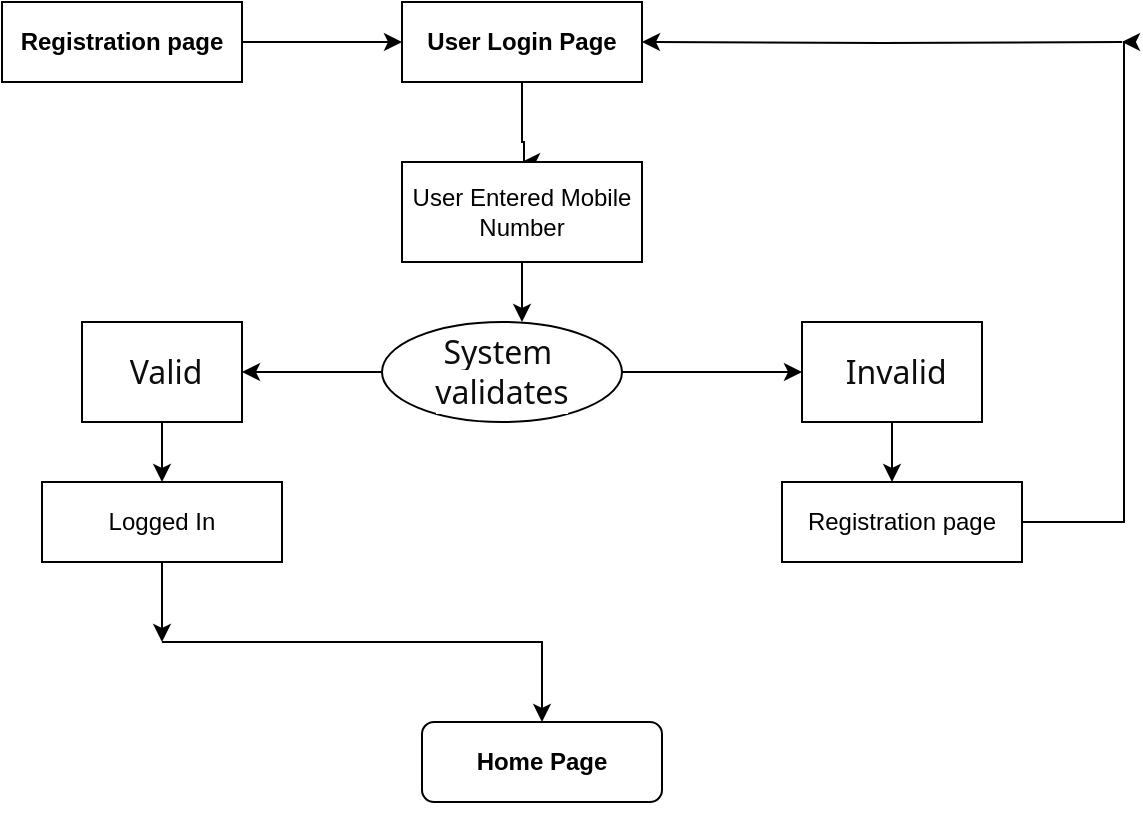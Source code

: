 <mxfile version="24.3.1" type="github">
  <diagram name="Page-1" id="qd11X_QE4psLmQw8Ulmh">
    <mxGraphModel dx="1050" dy="569" grid="1" gridSize="10" guides="1" tooltips="1" connect="1" arrows="1" fold="1" page="1" pageScale="1" pageWidth="827" pageHeight="1169" math="0" shadow="0">
      <root>
        <mxCell id="0" />
        <mxCell id="1" parent="0" />
        <mxCell id="4LJ5xfBsZ8PjG1jEw2eO-3" value="" style="edgeStyle=orthogonalEdgeStyle;rounded=0;orthogonalLoop=1;jettySize=auto;html=1;" edge="1" parent="1" source="4LJ5xfBsZ8PjG1jEw2eO-1">
          <mxGeometry relative="1" as="geometry">
            <mxPoint x="390" y="80" as="targetPoint" />
            <Array as="points">
              <mxPoint x="390" y="70" />
              <mxPoint x="391" y="70" />
            </Array>
          </mxGeometry>
        </mxCell>
        <mxCell id="4LJ5xfBsZ8PjG1jEw2eO-1" value="User Login Page" style="rounded=0;whiteSpace=wrap;html=1;fontStyle=1" vertex="1" parent="1">
          <mxGeometry x="330" width="120" height="40" as="geometry" />
        </mxCell>
        <mxCell id="4LJ5xfBsZ8PjG1jEw2eO-5" value="" style="edgeStyle=orthogonalEdgeStyle;rounded=0;orthogonalLoop=1;jettySize=auto;html=1;" edge="1" parent="1" source="4LJ5xfBsZ8PjG1jEw2eO-2">
          <mxGeometry relative="1" as="geometry">
            <mxPoint x="390" y="160" as="targetPoint" />
          </mxGeometry>
        </mxCell>
        <mxCell id="4LJ5xfBsZ8PjG1jEw2eO-2" value="User Entered Mobile Number" style="whiteSpace=wrap;html=1;rounded=0;" vertex="1" parent="1">
          <mxGeometry x="330" y="80" width="120" height="50" as="geometry" />
        </mxCell>
        <mxCell id="4LJ5xfBsZ8PjG1jEw2eO-8" value="" style="edgeStyle=orthogonalEdgeStyle;rounded=0;orthogonalLoop=1;jettySize=auto;html=1;" edge="1" parent="1" source="4LJ5xfBsZ8PjG1jEw2eO-6" target="4LJ5xfBsZ8PjG1jEw2eO-7">
          <mxGeometry relative="1" as="geometry" />
        </mxCell>
        <mxCell id="4LJ5xfBsZ8PjG1jEw2eO-10" value="" style="edgeStyle=orthogonalEdgeStyle;rounded=0;orthogonalLoop=1;jettySize=auto;html=1;" edge="1" parent="1" source="4LJ5xfBsZ8PjG1jEw2eO-6" target="4LJ5xfBsZ8PjG1jEw2eO-9">
          <mxGeometry relative="1" as="geometry" />
        </mxCell>
        <mxCell id="4LJ5xfBsZ8PjG1jEw2eO-6" value="&lt;span style=&quot;color: rgb(13, 13, 13); font-family: Söhne, ui-sans-serif, system-ui, -apple-system, &amp;quot;Segoe UI&amp;quot;, Roboto, Ubuntu, Cantarell, &amp;quot;Noto Sans&amp;quot;, sans-serif, &amp;quot;Helvetica Neue&amp;quot;, Arial, &amp;quot;Apple Color Emoji&amp;quot;, &amp;quot;Segoe UI Emoji&amp;quot;, &amp;quot;Segoe UI Symbol&amp;quot;, &amp;quot;Noto Color Emoji&amp;quot;; font-size: 16px; text-align: left; white-space-collapse: preserve; background-color: rgb(255, 255, 255);&quot;&gt;System &lt;/span&gt;&lt;div&gt;&lt;span style=&quot;color: rgb(13, 13, 13); font-family: Söhne, ui-sans-serif, system-ui, -apple-system, &amp;quot;Segoe UI&amp;quot;, Roboto, Ubuntu, Cantarell, &amp;quot;Noto Sans&amp;quot;, sans-serif, &amp;quot;Helvetica Neue&amp;quot;, Arial, &amp;quot;Apple Color Emoji&amp;quot;, &amp;quot;Segoe UI Emoji&amp;quot;, &amp;quot;Segoe UI Symbol&amp;quot;, &amp;quot;Noto Color Emoji&amp;quot;; font-size: 16px; text-align: left; white-space-collapse: preserve; background-color: rgb(255, 255, 255);&quot;&gt;validates&lt;/span&gt;&lt;/div&gt;" style="ellipse;whiteSpace=wrap;html=1;" vertex="1" parent="1">
          <mxGeometry x="320" y="160" width="120" height="50" as="geometry" />
        </mxCell>
        <mxCell id="4LJ5xfBsZ8PjG1jEw2eO-14" value="" style="edgeStyle=orthogonalEdgeStyle;rounded=0;orthogonalLoop=1;jettySize=auto;html=1;" edge="1" parent="1" source="4LJ5xfBsZ8PjG1jEw2eO-7">
          <mxGeometry relative="1" as="geometry">
            <mxPoint x="210" y="240" as="targetPoint" />
          </mxGeometry>
        </mxCell>
        <mxCell id="4LJ5xfBsZ8PjG1jEw2eO-7" value="&lt;br&gt;&lt;span style=&quot;color: rgb(13, 13, 13); font-family: Söhne, ui-sans-serif, system-ui, -apple-system, &amp;quot;Segoe UI&amp;quot;, Roboto, Ubuntu, Cantarell, &amp;quot;Noto Sans&amp;quot;, sans-serif, &amp;quot;Helvetica Neue&amp;quot;, Arial, &amp;quot;Apple Color Emoji&amp;quot;, &amp;quot;Segoe UI Emoji&amp;quot;, &amp;quot;Segoe UI Symbol&amp;quot;, &amp;quot;Noto Color Emoji&amp;quot;; font-size: 16px; font-style: normal; font-variant-ligatures: normal; font-variant-caps: normal; font-weight: 400; letter-spacing: normal; orphans: 2; text-align: left; text-indent: 0px; text-transform: none; widows: 2; word-spacing: 0px; -webkit-text-stroke-width: 0px; white-space: pre-wrap; background-color: rgb(255, 255, 255); text-decoration-thickness: initial; text-decoration-style: initial; text-decoration-color: initial; display: inline !important; float: none;&quot;&gt; Valid&lt;/span&gt;&lt;div&gt;&lt;br/&gt;&lt;/div&gt;" style="whiteSpace=wrap;html=1;" vertex="1" parent="1">
          <mxGeometry x="170" y="160" width="80" height="50" as="geometry" />
        </mxCell>
        <mxCell id="4LJ5xfBsZ8PjG1jEw2eO-17" value="" style="edgeStyle=orthogonalEdgeStyle;rounded=0;orthogonalLoop=1;jettySize=auto;html=1;" edge="1" parent="1" source="4LJ5xfBsZ8PjG1jEw2eO-9">
          <mxGeometry relative="1" as="geometry">
            <mxPoint x="575" y="240" as="targetPoint" />
          </mxGeometry>
        </mxCell>
        <mxCell id="4LJ5xfBsZ8PjG1jEw2eO-9" value="&lt;br&gt;&lt;span style=&quot;color: rgb(13, 13, 13); font-family: Söhne, ui-sans-serif, system-ui, -apple-system, &amp;quot;Segoe UI&amp;quot;, Roboto, Ubuntu, Cantarell, &amp;quot;Noto Sans&amp;quot;, sans-serif, &amp;quot;Helvetica Neue&amp;quot;, Arial, &amp;quot;Apple Color Emoji&amp;quot;, &amp;quot;Segoe UI Emoji&amp;quot;, &amp;quot;Segoe UI Symbol&amp;quot;, &amp;quot;Noto Color Emoji&amp;quot;; font-size: 16px; font-style: normal; font-variant-ligatures: normal; font-variant-caps: normal; font-weight: 400; letter-spacing: normal; orphans: 2; text-align: left; text-indent: 0px; text-transform: none; widows: 2; word-spacing: 0px; -webkit-text-stroke-width: 0px; white-space: pre-wrap; background-color: rgb(255, 255, 255); text-decoration-thickness: initial; text-decoration-style: initial; text-decoration-color: initial; display: inline !important; float: none;&quot;&gt; Invalid&lt;/span&gt;&lt;div&gt;&lt;br/&gt;&lt;/div&gt;" style="whiteSpace=wrap;html=1;" vertex="1" parent="1">
          <mxGeometry x="530" y="160" width="90" height="50" as="geometry" />
        </mxCell>
        <mxCell id="4LJ5xfBsZ8PjG1jEw2eO-22" value="" style="edgeStyle=orthogonalEdgeStyle;rounded=0;orthogonalLoop=1;jettySize=auto;html=1;" edge="1" parent="1" source="4LJ5xfBsZ8PjG1jEw2eO-13">
          <mxGeometry relative="1" as="geometry">
            <mxPoint x="210" y="320" as="targetPoint" />
            <Array as="points">
              <mxPoint x="210" y="320" />
              <mxPoint x="210" y="320" />
            </Array>
          </mxGeometry>
        </mxCell>
        <mxCell id="4LJ5xfBsZ8PjG1jEw2eO-13" value="Logged In" style="whiteSpace=wrap;html=1;" vertex="1" parent="1">
          <mxGeometry x="150" y="240" width="120" height="40" as="geometry" />
        </mxCell>
        <mxCell id="4LJ5xfBsZ8PjG1jEw2eO-29" value="" style="edgeStyle=orthogonalEdgeStyle;rounded=0;orthogonalLoop=1;jettySize=auto;html=1;" edge="1" parent="1" source="4LJ5xfBsZ8PjG1jEw2eO-16">
          <mxGeometry relative="1" as="geometry">
            <mxPoint x="690" y="20" as="targetPoint" />
            <Array as="points">
              <mxPoint x="691" y="260" />
            </Array>
          </mxGeometry>
        </mxCell>
        <mxCell id="4LJ5xfBsZ8PjG1jEw2eO-16" value="Registration page" style="whiteSpace=wrap;html=1;" vertex="1" parent="1">
          <mxGeometry x="520" y="240" width="120" height="40" as="geometry" />
        </mxCell>
        <mxCell id="4LJ5xfBsZ8PjG1jEw2eO-20" value="" style="edgeStyle=orthogonalEdgeStyle;rounded=0;orthogonalLoop=1;jettySize=auto;html=1;" edge="1" parent="1" target="4LJ5xfBsZ8PjG1jEw2eO-1">
          <mxGeometry relative="1" as="geometry">
            <mxPoint x="690" y="20" as="sourcePoint" />
          </mxGeometry>
        </mxCell>
        <mxCell id="4LJ5xfBsZ8PjG1jEw2eO-23" value="" style="edgeStyle=orthogonalEdgeStyle;rounded=0;orthogonalLoop=1;jettySize=auto;html=1;" edge="1" parent="1">
          <mxGeometry relative="1" as="geometry">
            <mxPoint x="210" y="320" as="sourcePoint" />
            <mxPoint x="400" y="360" as="targetPoint" />
            <Array as="points">
              <mxPoint x="400" y="320" />
            </Array>
          </mxGeometry>
        </mxCell>
        <mxCell id="4LJ5xfBsZ8PjG1jEw2eO-26" value="Registration page" style="whiteSpace=wrap;html=1;rounded=0;fontStyle=1;" vertex="1" parent="1">
          <mxGeometry x="130" width="120" height="40" as="geometry" />
        </mxCell>
        <mxCell id="4LJ5xfBsZ8PjG1jEw2eO-27" value="" style="edgeStyle=orthogonalEdgeStyle;rounded=0;orthogonalLoop=1;jettySize=auto;html=1;exitX=1;exitY=0.5;exitDx=0;exitDy=0;entryX=0;entryY=0.5;entryDx=0;entryDy=0;" edge="1" parent="1" source="4LJ5xfBsZ8PjG1jEw2eO-26" target="4LJ5xfBsZ8PjG1jEw2eO-1">
          <mxGeometry relative="1" as="geometry">
            <mxPoint x="270" y="30" as="sourcePoint" />
            <mxPoint x="320" y="10" as="targetPoint" />
          </mxGeometry>
        </mxCell>
        <mxCell id="4LJ5xfBsZ8PjG1jEw2eO-32" value="Home Page" style="rounded=1;whiteSpace=wrap;html=1;fontStyle=1" vertex="1" parent="1">
          <mxGeometry x="340" y="360" width="120" height="40" as="geometry" />
        </mxCell>
        <mxCell id="4LJ5xfBsZ8PjG1jEw2eO-33" style="edgeStyle=orthogonalEdgeStyle;rounded=0;orthogonalLoop=1;jettySize=auto;html=1;exitX=0.5;exitY=1;exitDx=0;exitDy=0;" edge="1" parent="1" source="4LJ5xfBsZ8PjG1jEw2eO-32" target="4LJ5xfBsZ8PjG1jEw2eO-32">
          <mxGeometry relative="1" as="geometry" />
        </mxCell>
      </root>
    </mxGraphModel>
  </diagram>
</mxfile>
